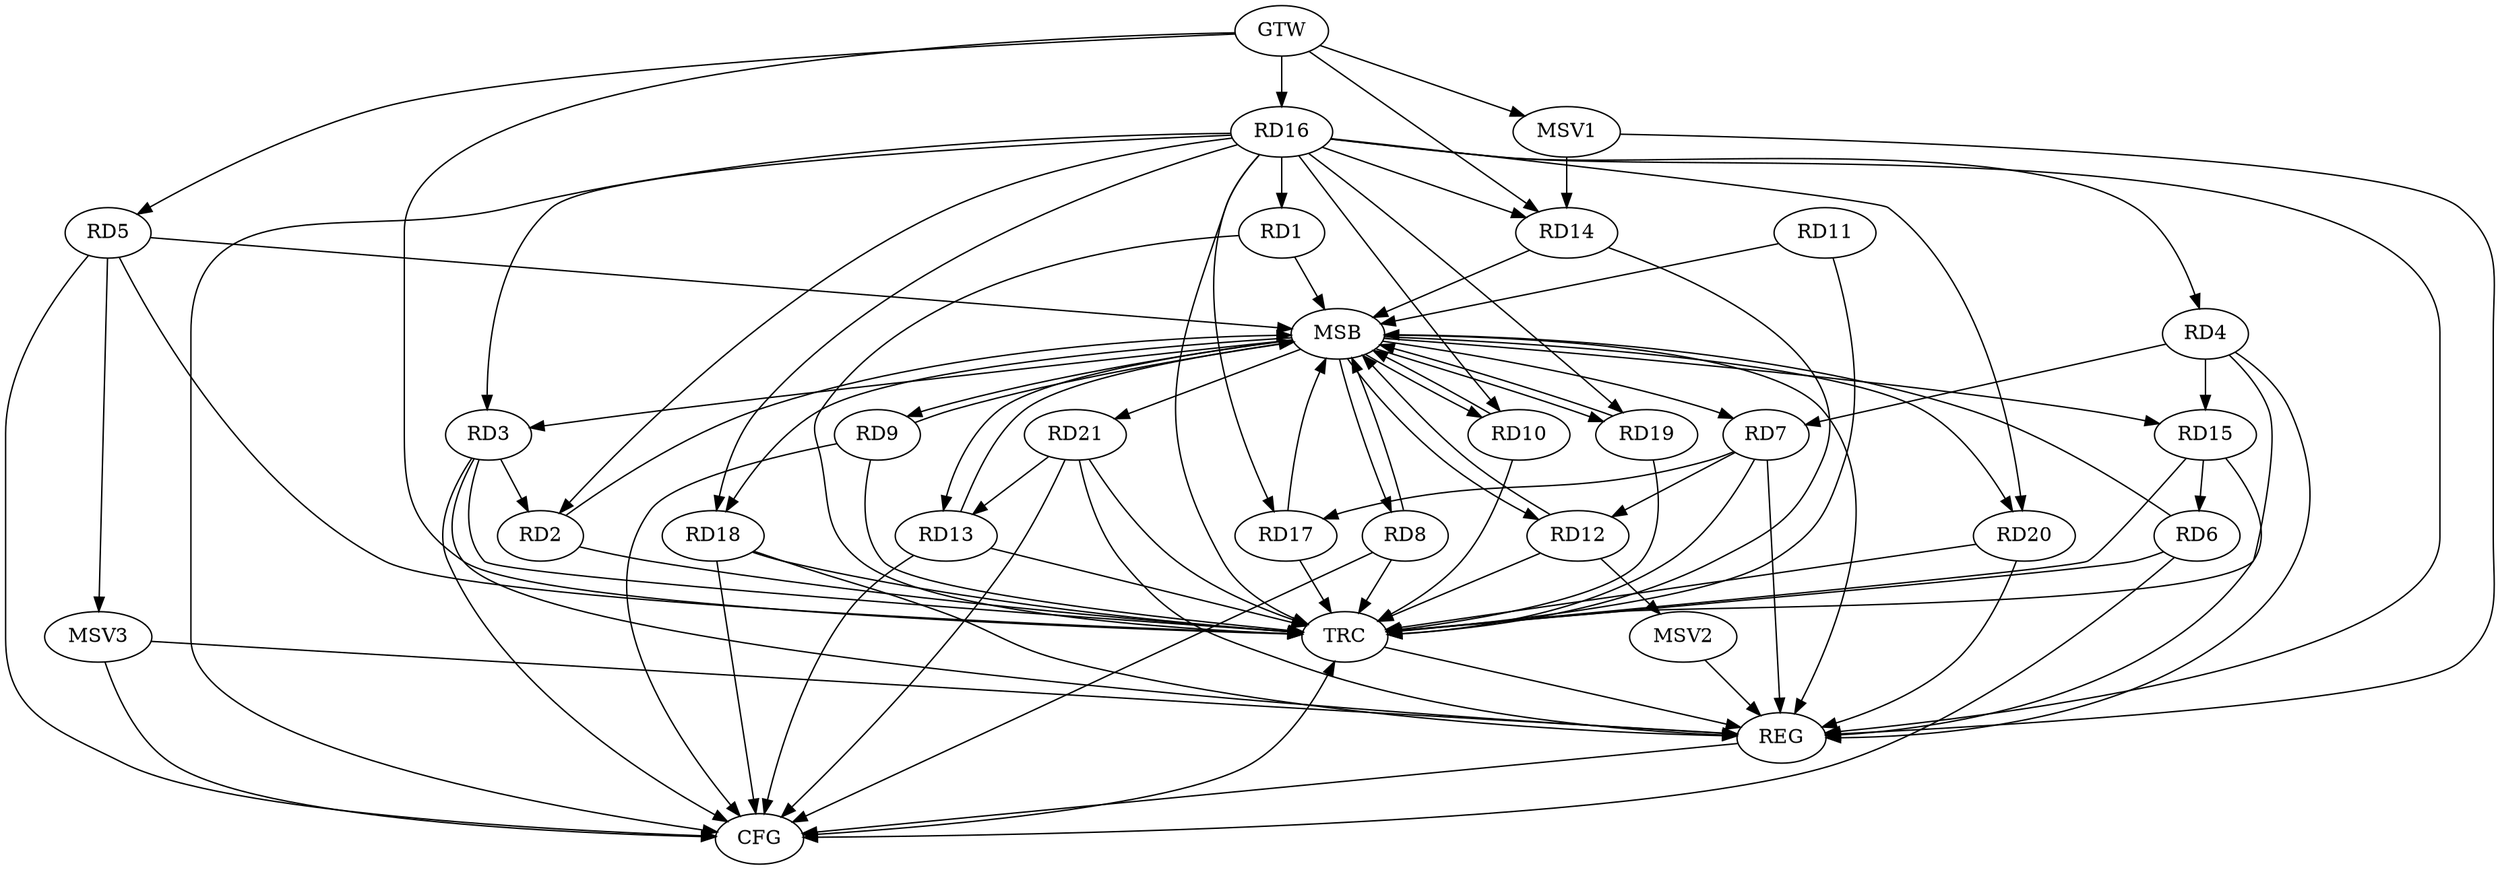 strict digraph G {
  RD1 [ label="RD1" ];
  RD2 [ label="RD2" ];
  RD3 [ label="RD3" ];
  RD4 [ label="RD4" ];
  RD5 [ label="RD5" ];
  RD6 [ label="RD6" ];
  RD7 [ label="RD7" ];
  RD8 [ label="RD8" ];
  RD9 [ label="RD9" ];
  RD10 [ label="RD10" ];
  RD11 [ label="RD11" ];
  RD12 [ label="RD12" ];
  RD13 [ label="RD13" ];
  RD14 [ label="RD14" ];
  RD15 [ label="RD15" ];
  RD16 [ label="RD16" ];
  RD17 [ label="RD17" ];
  RD18 [ label="RD18" ];
  RD19 [ label="RD19" ];
  RD20 [ label="RD20" ];
  RD21 [ label="RD21" ];
  GTW [ label="GTW" ];
  REG [ label="REG" ];
  MSB [ label="MSB" ];
  CFG [ label="CFG" ];
  TRC [ label="TRC" ];
  MSV1 [ label="MSV1" ];
  MSV2 [ label="MSV2" ];
  MSV3 [ label="MSV3" ];
  RD3 -> RD2;
  RD16 -> RD2;
  RD16 -> RD3;
  RD4 -> RD7;
  RD4 -> RD15;
  RD15 -> RD6;
  RD7 -> RD12;
  RD7 -> RD17;
  RD21 -> RD13;
  GTW -> RD5;
  GTW -> RD14;
  GTW -> RD16;
  RD3 -> REG;
  RD4 -> REG;
  RD7 -> REG;
  RD15 -> REG;
  RD16 -> REG;
  RD18 -> REG;
  RD20 -> REG;
  RD21 -> REG;
  RD1 -> MSB;
  MSB -> RD12;
  MSB -> REG;
  RD2 -> MSB;
  MSB -> RD9;
  MSB -> RD10;
  RD5 -> MSB;
  MSB -> RD20;
  RD6 -> MSB;
  RD8 -> MSB;
  RD9 -> MSB;
  RD10 -> MSB;
  MSB -> RD8;
  MSB -> RD15;
  RD11 -> MSB;
  RD12 -> MSB;
  MSB -> RD3;
  MSB -> RD13;
  MSB -> RD18;
  MSB -> RD19;
  RD13 -> MSB;
  RD14 -> MSB;
  MSB -> RD7;
  MSB -> RD21;
  RD17 -> MSB;
  RD19 -> MSB;
  RD8 -> CFG;
  RD9 -> CFG;
  RD18 -> CFG;
  RD16 -> CFG;
  RD5 -> CFG;
  RD13 -> CFG;
  RD21 -> CFG;
  RD6 -> CFG;
  RD3 -> CFG;
  REG -> CFG;
  RD1 -> TRC;
  RD2 -> TRC;
  RD3 -> TRC;
  RD4 -> TRC;
  RD5 -> TRC;
  RD6 -> TRC;
  RD7 -> TRC;
  RD8 -> TRC;
  RD9 -> TRC;
  RD10 -> TRC;
  RD11 -> TRC;
  RD12 -> TRC;
  RD13 -> TRC;
  RD14 -> TRC;
  RD15 -> TRC;
  RD16 -> TRC;
  RD17 -> TRC;
  RD18 -> TRC;
  RD19 -> TRC;
  RD20 -> TRC;
  RD21 -> TRC;
  GTW -> TRC;
  CFG -> TRC;
  TRC -> REG;
  RD16 -> RD17;
  RD16 -> RD1;
  RD16 -> RD14;
  RD16 -> RD10;
  RD16 -> RD19;
  RD16 -> RD4;
  RD16 -> RD18;
  RD16 -> RD20;
  MSV1 -> RD14;
  GTW -> MSV1;
  MSV1 -> REG;
  RD12 -> MSV2;
  MSV2 -> REG;
  RD5 -> MSV3;
  MSV3 -> REG;
  MSV3 -> CFG;
}

